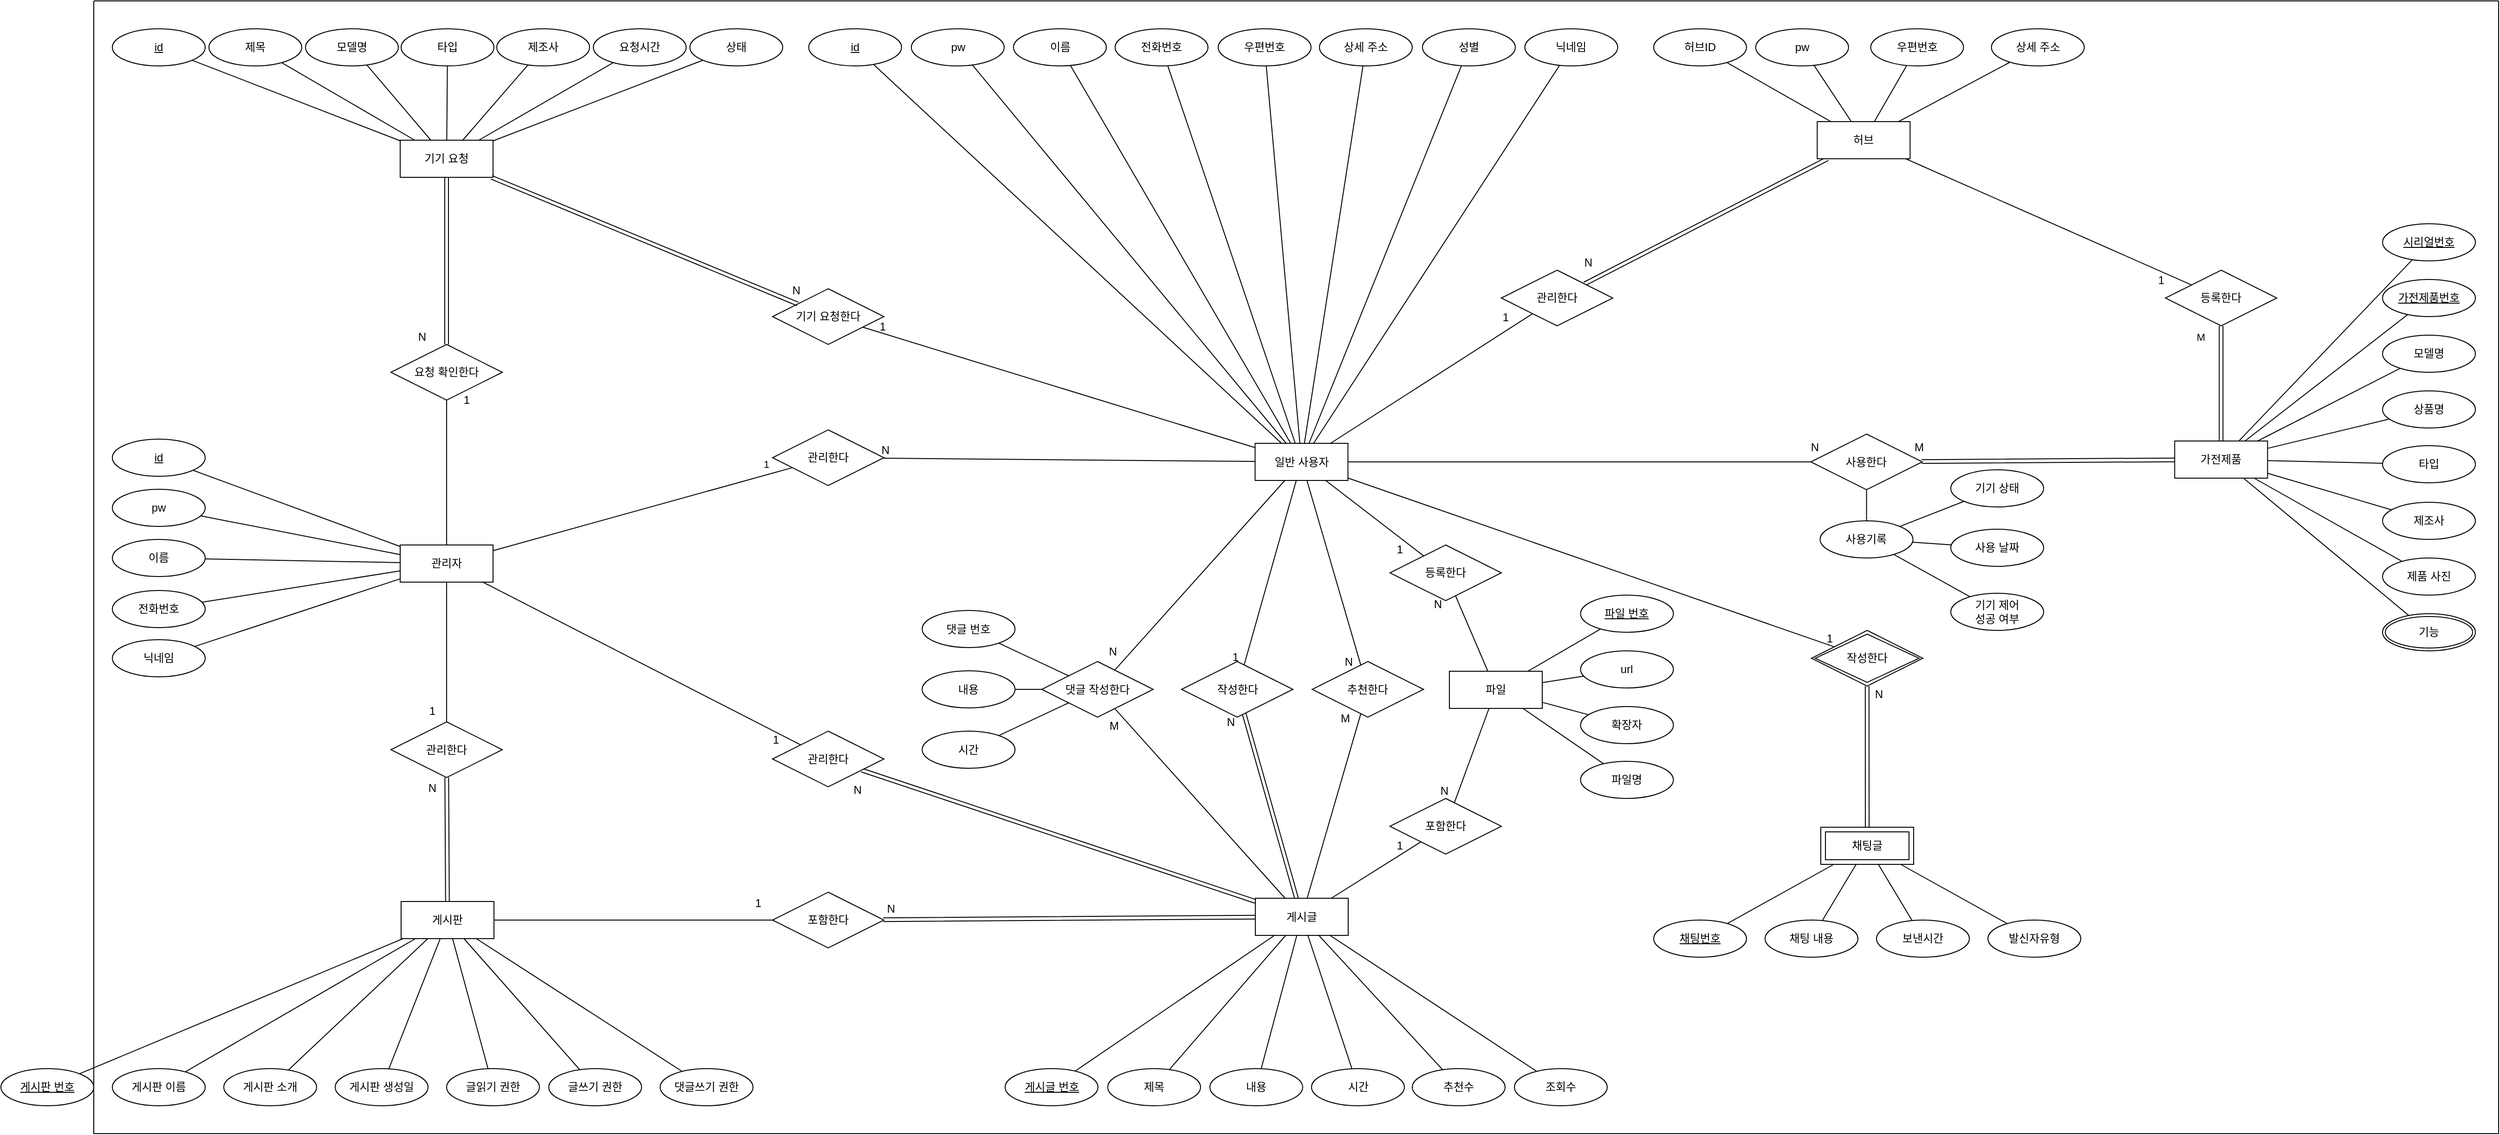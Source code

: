 <mxfile version="24.4.0" type="github">
  <diagram id="R2lEEEUBdFMjLlhIrx00" name="Page-1">
    <mxGraphModel dx="2443" dy="1958" grid="1" gridSize="10" guides="1" tooltips="1" connect="1" arrows="1" fold="1" page="1" pageScale="1" pageWidth="850" pageHeight="1100" math="0" shadow="0" extFonts="Permanent Marker^https://fonts.googleapis.com/css?family=Permanent+Marker">
      <root>
        <mxCell id="0" />
        <mxCell id="1" parent="0" />
        <mxCell id="zzOYVuTNmJR2LdVduC2C-1" value="일반 사용자" style="whiteSpace=wrap;html=1;align=center;" parent="1" vertex="1">
          <mxGeometry x="700.74" y="286.5" width="100" height="40" as="geometry" />
        </mxCell>
        <mxCell id="zzOYVuTNmJR2LdVduC2C-2" value="id" style="ellipse;whiteSpace=wrap;html=1;align=center;fontStyle=4;" parent="1" vertex="1">
          <mxGeometry x="220" y="-160" width="100" height="40" as="geometry" />
        </mxCell>
        <mxCell id="zzOYVuTNmJR2LdVduC2C-3" value="pw" style="ellipse;whiteSpace=wrap;html=1;align=center;" parent="1" vertex="1">
          <mxGeometry x="330.51" y="-160" width="100" height="40" as="geometry" />
        </mxCell>
        <mxCell id="zzOYVuTNmJR2LdVduC2C-4" value="이름" style="ellipse;whiteSpace=wrap;html=1;align=center;" parent="1" vertex="1">
          <mxGeometry x="440.51" y="-160" width="100" height="40" as="geometry" />
        </mxCell>
        <mxCell id="zzOYVuTNmJR2LdVduC2C-5" value="전화번호" style="ellipse;whiteSpace=wrap;html=1;align=center;" parent="1" vertex="1">
          <mxGeometry x="550.0" y="-160" width="100" height="40" as="geometry" />
        </mxCell>
        <mxCell id="zzOYVuTNmJR2LdVduC2C-6" value="성별" style="ellipse;whiteSpace=wrap;html=1;align=center;" parent="1" vertex="1">
          <mxGeometry x="880.99" y="-160" width="100" height="40" as="geometry" />
        </mxCell>
        <mxCell id="zzOYVuTNmJR2LdVduC2C-7" value="우편번호" style="ellipse;whiteSpace=wrap;html=1;align=center;" parent="1" vertex="1">
          <mxGeometry x="1363.75" y="-160" width="100" height="40" as="geometry" />
        </mxCell>
        <mxCell id="zzOYVuTNmJR2LdVduC2C-8" value="상세 주소" style="ellipse;whiteSpace=wrap;html=1;align=center;" parent="1" vertex="1">
          <mxGeometry x="1493.75" y="-160" width="100" height="40" as="geometry" />
        </mxCell>
        <mxCell id="zzOYVuTNmJR2LdVduC2C-9" value="" style="endArrow=none;html=1;rounded=0;" parent="1" source="zzOYVuTNmJR2LdVduC2C-2" target="zzOYVuTNmJR2LdVduC2C-1" edge="1">
          <mxGeometry relative="1" as="geometry">
            <mxPoint x="461" y="232" as="sourcePoint" />
            <mxPoint x="221" y="305" as="targetPoint" />
          </mxGeometry>
        </mxCell>
        <mxCell id="zzOYVuTNmJR2LdVduC2C-10" value="" style="endArrow=none;html=1;rounded=0;" parent="1" source="zzOYVuTNmJR2LdVduC2C-3" target="zzOYVuTNmJR2LdVduC2C-1" edge="1">
          <mxGeometry relative="1" as="geometry">
            <mxPoint x="765" y="235" as="sourcePoint" />
            <mxPoint x="944" y="310" as="targetPoint" />
          </mxGeometry>
        </mxCell>
        <mxCell id="zzOYVuTNmJR2LdVduC2C-11" value="" style="endArrow=none;html=1;rounded=0;" parent="1" source="zzOYVuTNmJR2LdVduC2C-4" target="zzOYVuTNmJR2LdVduC2C-1" edge="1">
          <mxGeometry relative="1" as="geometry">
            <mxPoint x="775" y="245" as="sourcePoint" />
            <mxPoint x="954" y="320" as="targetPoint" />
          </mxGeometry>
        </mxCell>
        <mxCell id="zzOYVuTNmJR2LdVduC2C-12" value="" style="endArrow=none;html=1;rounded=0;" parent="1" source="zzOYVuTNmJR2LdVduC2C-7" target="zzOYVuTNmJR2LdVduC2C-161" edge="1">
          <mxGeometry relative="1" as="geometry">
            <mxPoint x="1549.74" y="243.39" as="sourcePoint" />
            <mxPoint x="1370.833" y="-40" as="targetPoint" />
          </mxGeometry>
        </mxCell>
        <mxCell id="zzOYVuTNmJR2LdVduC2C-13" value="" style="endArrow=none;html=1;rounded=0;" parent="1" source="zzOYVuTNmJR2LdVduC2C-8" target="zzOYVuTNmJR2LdVduC2C-161" edge="1">
          <mxGeometry relative="1" as="geometry">
            <mxPoint x="1559.74" y="253.39" as="sourcePoint" />
            <mxPoint x="1392.5" y="-40" as="targetPoint" />
          </mxGeometry>
        </mxCell>
        <mxCell id="zzOYVuTNmJR2LdVduC2C-14" value="" style="endArrow=none;html=1;rounded=0;" parent="1" source="zzOYVuTNmJR2LdVduC2C-5" target="zzOYVuTNmJR2LdVduC2C-1" edge="1">
          <mxGeometry relative="1" as="geometry">
            <mxPoint x="805" y="275" as="sourcePoint" />
            <mxPoint x="984" y="350" as="targetPoint" />
          </mxGeometry>
        </mxCell>
        <mxCell id="zzOYVuTNmJR2LdVduC2C-15" value="" style="endArrow=none;html=1;rounded=0;" parent="1" source="zzOYVuTNmJR2LdVduC2C-6" target="zzOYVuTNmJR2LdVduC2C-1" edge="1">
          <mxGeometry relative="1" as="geometry">
            <mxPoint x="815" y="285" as="sourcePoint" />
            <mxPoint x="994" y="360" as="targetPoint" />
          </mxGeometry>
        </mxCell>
        <mxCell id="zzOYVuTNmJR2LdVduC2C-16" value="닉네임" style="ellipse;whiteSpace=wrap;html=1;align=center;" parent="1" vertex="1">
          <mxGeometry x="991.26" y="-160" width="100" height="40" as="geometry" />
        </mxCell>
        <mxCell id="zzOYVuTNmJR2LdVduC2C-17" value="" style="endArrow=none;html=1;rounded=0;" parent="1" source="zzOYVuTNmJR2LdVduC2C-16" target="zzOYVuTNmJR2LdVduC2C-1" edge="1">
          <mxGeometry relative="1" as="geometry">
            <mxPoint x="1467" y="229" as="sourcePoint" />
            <mxPoint x="1041" y="319" as="targetPoint" />
          </mxGeometry>
        </mxCell>
        <mxCell id="zzOYVuTNmJR2LdVduC2C-18" value="게시글" style="whiteSpace=wrap;html=1;align=center;" parent="1" vertex="1">
          <mxGeometry x="701" y="776.5" width="100" height="40" as="geometry" />
        </mxCell>
        <mxCell id="zzOYVuTNmJR2LdVduC2C-19" value="" style="endArrow=none;html=1;rounded=0;" parent="1" source="zzOYVuTNmJR2LdVduC2C-96" target="zzOYVuTNmJR2LdVduC2C-18" edge="1">
          <mxGeometry relative="1" as="geometry">
            <mxPoint x="411" y="722" as="sourcePoint" />
            <mxPoint x="171" y="795" as="targetPoint" />
          </mxGeometry>
        </mxCell>
        <mxCell id="zzOYVuTNmJR2LdVduC2C-20" value="" style="endArrow=none;html=1;rounded=0;" parent="1" source="zzOYVuTNmJR2LdVduC2C-91" target="zzOYVuTNmJR2LdVduC2C-18" edge="1">
          <mxGeometry relative="1" as="geometry">
            <mxPoint x="725" y="735" as="sourcePoint" />
            <mxPoint x="904" y="810" as="targetPoint" />
          </mxGeometry>
        </mxCell>
        <mxCell id="zzOYVuTNmJR2LdVduC2C-21" value="" style="endArrow=none;html=1;rounded=0;" parent="1" source="zzOYVuTNmJR2LdVduC2C-92" target="zzOYVuTNmJR2LdVduC2C-18" edge="1">
          <mxGeometry relative="1" as="geometry">
            <mxPoint x="755" y="765" as="sourcePoint" />
            <mxPoint x="934" y="840" as="targetPoint" />
          </mxGeometry>
        </mxCell>
        <mxCell id="zzOYVuTNmJR2LdVduC2C-22" value="" style="endArrow=none;html=1;rounded=0;" parent="1" source="zzOYVuTNmJR2LdVduC2C-93" target="zzOYVuTNmJR2LdVduC2C-18" edge="1">
          <mxGeometry relative="1" as="geometry">
            <mxPoint x="1112" y="726" as="sourcePoint" />
            <mxPoint x="977" y="800" as="targetPoint" />
          </mxGeometry>
        </mxCell>
        <mxCell id="zzOYVuTNmJR2LdVduC2C-23" value="" style="endArrow=none;html=1;rounded=0;" parent="1" source="zzOYVuTNmJR2LdVduC2C-94" target="zzOYVuTNmJR2LdVduC2C-18" edge="1">
          <mxGeometry relative="1" as="geometry">
            <mxPoint x="1252" y="733" as="sourcePoint" />
            <mxPoint x="1001" y="814" as="targetPoint" />
          </mxGeometry>
        </mxCell>
        <mxCell id="zzOYVuTNmJR2LdVduC2C-24" value="" style="endArrow=none;html=1;rounded=0;" parent="1" source="zzOYVuTNmJR2LdVduC2C-95" target="zzOYVuTNmJR2LdVduC2C-18" edge="1">
          <mxGeometry relative="1" as="geometry">
            <mxPoint x="1495" y="718" as="sourcePoint" />
            <mxPoint x="991" y="811" as="targetPoint" />
          </mxGeometry>
        </mxCell>
        <mxCell id="zzOYVuTNmJR2LdVduC2C-25" value="" style="endArrow=none;html=1;rounded=0;" parent="1" source="zzOYVuTNmJR2LdVduC2C-1" target="zzOYVuTNmJR2LdVduC2C-89" edge="1">
          <mxGeometry relative="1" as="geometry">
            <mxPoint x="401" y="390" as="sourcePoint" />
            <mxPoint x="561" y="390" as="targetPoint" />
          </mxGeometry>
        </mxCell>
        <mxCell id="zzOYVuTNmJR2LdVduC2C-26" value="N" style="resizable=0;html=1;whiteSpace=wrap;align=right;verticalAlign=bottom;" parent="zzOYVuTNmJR2LdVduC2C-25" connectable="0" vertex="1">
          <mxGeometry x="1" relative="1" as="geometry">
            <mxPoint x="10" y="-7" as="offset" />
          </mxGeometry>
        </mxCell>
        <mxCell id="zzOYVuTNmJR2LdVduC2C-27" value="" style="endArrow=none;html=1;rounded=0;" parent="1" source="zzOYVuTNmJR2LdVduC2C-161" target="zzOYVuTNmJR2LdVduC2C-162" edge="1">
          <mxGeometry relative="1" as="geometry">
            <mxPoint x="1295.58" as="sourcePoint" />
            <mxPoint x="1291.754" y="110.432" as="targetPoint" />
          </mxGeometry>
        </mxCell>
        <mxCell id="zzOYVuTNmJR2LdVduC2C-28" value="1" style="resizable=0;html=1;whiteSpace=wrap;align=right;verticalAlign=bottom;" parent="zzOYVuTNmJR2LdVduC2C-27" connectable="0" vertex="1">
          <mxGeometry x="1" relative="1" as="geometry">
            <mxPoint x="-28" y="4" as="offset" />
          </mxGeometry>
        </mxCell>
        <mxCell id="zzOYVuTNmJR2LdVduC2C-29" value="" style="endArrow=none;html=1;rounded=0;" parent="1" source="zzOYVuTNmJR2LdVduC2C-1" target="zzOYVuTNmJR2LdVduC2C-72" edge="1">
          <mxGeometry relative="1" as="geometry">
            <mxPoint x="611" y="416.5" as="sourcePoint" />
            <mxPoint x="771" y="416.5" as="targetPoint" />
          </mxGeometry>
        </mxCell>
        <mxCell id="zzOYVuTNmJR2LdVduC2C-30" value="N" style="resizable=0;html=1;whiteSpace=wrap;align=right;verticalAlign=bottom;" parent="zzOYVuTNmJR2LdVduC2C-29" connectable="0" vertex="1">
          <mxGeometry x="1" relative="1" as="geometry">
            <mxPoint x="9" as="offset" />
          </mxGeometry>
        </mxCell>
        <mxCell id="zzOYVuTNmJR2LdVduC2C-31" value="1" style="endArrow=none;html=1;rounded=0;" parent="1" source="zzOYVuTNmJR2LdVduC2C-97" target="zzOYVuTNmJR2LdVduC2C-72" edge="1">
          <mxGeometry x="0.843" y="11" relative="1" as="geometry">
            <mxPoint x="611" y="416.5" as="sourcePoint" />
            <mxPoint x="771" y="416.5" as="targetPoint" />
            <mxPoint as="offset" />
          </mxGeometry>
        </mxCell>
        <mxCell id="zzOYVuTNmJR2LdVduC2C-32" value="1" style="resizable=0;html=1;whiteSpace=wrap;align=right;verticalAlign=bottom;" parent="zzOYVuTNmJR2LdVduC2C-31" connectable="0" vertex="1">
          <mxGeometry x="1" relative="1" as="geometry">
            <mxPoint x="-1" y="1" as="offset" />
          </mxGeometry>
        </mxCell>
        <mxCell id="zzOYVuTNmJR2LdVduC2C-33" value="작성한다" style="shape=rhombus;perimeter=rhombusPerimeter;whiteSpace=wrap;html=1;align=center;" parent="1" vertex="1">
          <mxGeometry x="621.51" y="521.5" width="120" height="60" as="geometry" />
        </mxCell>
        <mxCell id="zzOYVuTNmJR2LdVduC2C-34" value="추천한다" style="shape=rhombus;perimeter=rhombusPerimeter;whiteSpace=wrap;html=1;align=center;" parent="1" vertex="1">
          <mxGeometry x="762.19" y="521.5" width="120" height="60" as="geometry" />
        </mxCell>
        <mxCell id="zzOYVuTNmJR2LdVduC2C-35" value="관리한다" style="shape=rhombus;perimeter=rhombusPerimeter;whiteSpace=wrap;html=1;align=center;" parent="1" vertex="1">
          <mxGeometry x="-230" y="586.5" width="120" height="60" as="geometry" />
        </mxCell>
        <mxCell id="zzOYVuTNmJR2LdVduC2C-36" value="" style="endArrow=none;html=1;rounded=0;" parent="1" source="zzOYVuTNmJR2LdVduC2C-18" target="zzOYVuTNmJR2LdVduC2C-34" edge="1">
          <mxGeometry relative="1" as="geometry">
            <mxPoint x="381" y="606.5" as="sourcePoint" />
            <mxPoint x="541" y="606.5" as="targetPoint" />
          </mxGeometry>
        </mxCell>
        <mxCell id="zzOYVuTNmJR2LdVduC2C-37" value="M" style="resizable=0;html=1;whiteSpace=wrap;align=right;verticalAlign=bottom;" parent="zzOYVuTNmJR2LdVduC2C-36" connectable="0" vertex="1">
          <mxGeometry x="1" relative="1" as="geometry">
            <mxPoint x="-10" y="14" as="offset" />
          </mxGeometry>
        </mxCell>
        <mxCell id="zzOYVuTNmJR2LdVduC2C-38" value="" style="endArrow=none;html=1;rounded=0;" parent="1" source="zzOYVuTNmJR2LdVduC2C-1" target="zzOYVuTNmJR2LdVduC2C-34" edge="1">
          <mxGeometry relative="1" as="geometry">
            <mxPoint x="381" y="606.5" as="sourcePoint" />
            <mxPoint x="541" y="606.5" as="targetPoint" />
          </mxGeometry>
        </mxCell>
        <mxCell id="zzOYVuTNmJR2LdVduC2C-39" value="N" style="resizable=0;html=1;whiteSpace=wrap;align=right;verticalAlign=bottom;" parent="zzOYVuTNmJR2LdVduC2C-38" connectable="0" vertex="1">
          <mxGeometry x="1" relative="1" as="geometry">
            <mxPoint x="-7" y="5" as="offset" />
          </mxGeometry>
        </mxCell>
        <mxCell id="zzOYVuTNmJR2LdVduC2C-40" value="" style="endArrow=none;html=1;rounded=0;" parent="1" source="zzOYVuTNmJR2LdVduC2C-1" target="zzOYVuTNmJR2LdVduC2C-33" edge="1">
          <mxGeometry relative="1" as="geometry">
            <mxPoint x="381" y="606.5" as="sourcePoint" />
            <mxPoint x="541" y="606.5" as="targetPoint" />
          </mxGeometry>
        </mxCell>
        <mxCell id="zzOYVuTNmJR2LdVduC2C-41" value="1" style="resizable=0;html=1;whiteSpace=wrap;align=right;verticalAlign=bottom;" parent="zzOYVuTNmJR2LdVduC2C-40" connectable="0" vertex="1">
          <mxGeometry x="1" relative="1" as="geometry">
            <mxPoint x="-4" as="offset" />
          </mxGeometry>
        </mxCell>
        <mxCell id="zzOYVuTNmJR2LdVduC2C-42" value="" style="shape=link;html=1;rounded=0;" parent="1" source="zzOYVuTNmJR2LdVduC2C-18" target="zzOYVuTNmJR2LdVduC2C-33" edge="1">
          <mxGeometry relative="1" as="geometry">
            <mxPoint x="381" y="606.5" as="sourcePoint" />
            <mxPoint x="541" y="606.5" as="targetPoint" />
          </mxGeometry>
        </mxCell>
        <mxCell id="zzOYVuTNmJR2LdVduC2C-43" value="N" style="resizable=0;html=1;whiteSpace=wrap;align=right;verticalAlign=bottom;" parent="zzOYVuTNmJR2LdVduC2C-42" connectable="0" vertex="1">
          <mxGeometry x="1" relative="1" as="geometry">
            <mxPoint x="-8" y="18" as="offset" />
          </mxGeometry>
        </mxCell>
        <mxCell id="zzOYVuTNmJR2LdVduC2C-44" value="" style="endArrow=none;html=1;rounded=0;" parent="1" source="zzOYVuTNmJR2LdVduC2C-97" target="zzOYVuTNmJR2LdVduC2C-35" edge="1">
          <mxGeometry relative="1" as="geometry">
            <mxPoint x="744" y="336.5" as="sourcePoint" />
            <mxPoint x="569" y="545.5" as="targetPoint" />
          </mxGeometry>
        </mxCell>
        <mxCell id="zzOYVuTNmJR2LdVduC2C-45" value="1" style="resizable=0;html=1;whiteSpace=wrap;align=right;verticalAlign=bottom;" parent="zzOYVuTNmJR2LdVduC2C-44" connectable="0" vertex="1">
          <mxGeometry x="1" relative="1" as="geometry">
            <mxPoint x="-11" y="-3" as="offset" />
          </mxGeometry>
        </mxCell>
        <mxCell id="zzOYVuTNmJR2LdVduC2C-46" value="" style="shape=link;html=1;rounded=0;" parent="1" source="zzOYVuTNmJR2LdVduC2C-112" target="zzOYVuTNmJR2LdVduC2C-35" edge="1">
          <mxGeometry relative="1" as="geometry">
            <mxPoint x="450" y="796.5" as="sourcePoint" />
            <mxPoint x="540" y="591.5" as="targetPoint" />
          </mxGeometry>
        </mxCell>
        <mxCell id="zzOYVuTNmJR2LdVduC2C-47" value="N" style="resizable=0;html=1;whiteSpace=wrap;align=right;verticalAlign=bottom;" parent="zzOYVuTNmJR2LdVduC2C-46" connectable="0" vertex="1">
          <mxGeometry x="1" relative="1" as="geometry">
            <mxPoint x="-10" y="20" as="offset" />
          </mxGeometry>
        </mxCell>
        <mxCell id="zzOYVuTNmJR2LdVduC2C-48" value="댓글 작성한다" style="shape=rhombus;perimeter=rhombusPerimeter;whiteSpace=wrap;html=1;align=center;" parent="1" vertex="1">
          <mxGeometry x="470.99" y="521.5" width="120" height="60" as="geometry" />
        </mxCell>
        <mxCell id="zzOYVuTNmJR2LdVduC2C-49" value="" style="endArrow=none;html=1;rounded=0;" parent="1" source="zzOYVuTNmJR2LdVduC2C-18" target="zzOYVuTNmJR2LdVduC2C-48" edge="1">
          <mxGeometry relative="1" as="geometry">
            <mxPoint x="844" y="866.5" as="sourcePoint" />
            <mxPoint x="961" y="686.5" as="targetPoint" />
          </mxGeometry>
        </mxCell>
        <mxCell id="zzOYVuTNmJR2LdVduC2C-50" value="M" style="resizable=0;html=1;whiteSpace=wrap;align=right;verticalAlign=bottom;" parent="zzOYVuTNmJR2LdVduC2C-49" connectable="0" vertex="1">
          <mxGeometry x="1" relative="1" as="geometry">
            <mxPoint x="6" y="27" as="offset" />
          </mxGeometry>
        </mxCell>
        <mxCell id="zzOYVuTNmJR2LdVduC2C-51" value="" style="endArrow=none;html=1;rounded=0;" parent="1" source="zzOYVuTNmJR2LdVduC2C-1" target="zzOYVuTNmJR2LdVduC2C-48" edge="1">
          <mxGeometry relative="1" as="geometry">
            <mxPoint x="961" y="456.5" as="sourcePoint" />
            <mxPoint x="961" y="686.5" as="targetPoint" />
          </mxGeometry>
        </mxCell>
        <mxCell id="zzOYVuTNmJR2LdVduC2C-52" value="N" style="resizable=0;html=1;whiteSpace=wrap;align=right;verticalAlign=bottom;" parent="zzOYVuTNmJR2LdVduC2C-51" connectable="0" vertex="1">
          <mxGeometry x="1" relative="1" as="geometry">
            <mxPoint x="4" y="-11" as="offset" />
          </mxGeometry>
        </mxCell>
        <mxCell id="zzOYVuTNmJR2LdVduC2C-53" value="" style="endArrow=none;html=1;rounded=0;" parent="1" source="zzOYVuTNmJR2LdVduC2C-191" target="zzOYVuTNmJR2LdVduC2C-192" edge="1">
          <mxGeometry relative="1" as="geometry">
            <mxPoint x="1127" y="910" as="sourcePoint" />
            <mxPoint x="942.991" y="572.5" as="targetPoint" />
          </mxGeometry>
        </mxCell>
        <mxCell id="zzOYVuTNmJR2LdVduC2C-54" value="N" style="resizable=0;html=1;whiteSpace=wrap;align=right;verticalAlign=bottom;" parent="zzOYVuTNmJR2LdVduC2C-53" connectable="0" vertex="1">
          <mxGeometry x="1" relative="1" as="geometry">
            <mxPoint x="-13" y="18" as="offset" />
          </mxGeometry>
        </mxCell>
        <mxCell id="zzOYVuTNmJR2LdVduC2C-55" value="" style="endArrow=none;html=1;rounded=0;" parent="1" source="zzOYVuTNmJR2LdVduC2C-1" target="zzOYVuTNmJR2LdVduC2C-192" edge="1">
          <mxGeometry relative="1" as="geometry">
            <mxPoint x="1421" y="450" as="sourcePoint" />
            <mxPoint x="942.975" y="530.507" as="targetPoint" />
          </mxGeometry>
        </mxCell>
        <mxCell id="zzOYVuTNmJR2LdVduC2C-56" value="1" style="resizable=0;html=1;whiteSpace=wrap;align=right;verticalAlign=bottom;" parent="zzOYVuTNmJR2LdVduC2C-55" connectable="0" vertex="1">
          <mxGeometry x="1" relative="1" as="geometry">
            <mxPoint x="-21" y="2" as="offset" />
          </mxGeometry>
        </mxCell>
        <mxCell id="zzOYVuTNmJR2LdVduC2C-57" value="&lt;u&gt;파일 번호&lt;/u&gt;" style="ellipse;whiteSpace=wrap;html=1;align=center;" parent="1" vertex="1">
          <mxGeometry x="1051.26" y="450" width="100" height="40" as="geometry" />
        </mxCell>
        <mxCell id="zzOYVuTNmJR2LdVduC2C-58" value="" style="endArrow=none;html=1;rounded=0;" parent="1" source="zzOYVuTNmJR2LdVduC2C-191" target="zzOYVuTNmJR2LdVduC2C-57" edge="1">
          <mxGeometry relative="1" as="geometry">
            <mxPoint x="948.719" y="447.365" as="sourcePoint" />
            <mxPoint x="575.33" y="537" as="targetPoint" />
          </mxGeometry>
        </mxCell>
        <mxCell id="zzOYVuTNmJR2LdVduC2C-59" value="" style="endArrow=none;html=1;rounded=0;" parent="1" source="zzOYVuTNmJR2LdVduC2C-48" target="zzOYVuTNmJR2LdVduC2C-69" edge="1">
          <mxGeometry relative="1" as="geometry">
            <mxPoint x="465.59" y="592.5" as="sourcePoint" />
            <mxPoint x="48.59" y="611.5" as="targetPoint" />
          </mxGeometry>
        </mxCell>
        <mxCell id="zzOYVuTNmJR2LdVduC2C-60" value="" style="endArrow=none;html=1;rounded=0;" parent="1" source="zzOYVuTNmJR2LdVduC2C-48" target="zzOYVuTNmJR2LdVduC2C-70" edge="1">
          <mxGeometry relative="1" as="geometry">
            <mxPoint x="469.59" y="571.5" as="sourcePoint" />
            <mxPoint x="58.59" y="621.5" as="targetPoint" />
          </mxGeometry>
        </mxCell>
        <mxCell id="zzOYVuTNmJR2LdVduC2C-61" value="" style="endArrow=none;html=1;rounded=0;" parent="1" source="zzOYVuTNmJR2LdVduC2C-48" target="zzOYVuTNmJR2LdVduC2C-71" edge="1">
          <mxGeometry relative="1" as="geometry">
            <mxPoint x="453.59" y="564.5" as="sourcePoint" />
            <mxPoint x="68.59" y="631.5" as="targetPoint" />
          </mxGeometry>
        </mxCell>
        <mxCell id="zzOYVuTNmJR2LdVduC2C-62" value="url" style="ellipse;whiteSpace=wrap;html=1;align=center;" parent="1" vertex="1">
          <mxGeometry x="1051.26" y="510" width="100" height="40" as="geometry" />
        </mxCell>
        <mxCell id="zzOYVuTNmJR2LdVduC2C-63" value="" style="endArrow=none;html=1;rounded=0;" parent="1" source="zzOYVuTNmJR2LdVduC2C-191" target="zzOYVuTNmJR2LdVduC2C-62" edge="1">
          <mxGeometry relative="1" as="geometry">
            <mxPoint x="965.068" y="455.539" as="sourcePoint" />
            <mxPoint x="565.33" y="527" as="targetPoint" />
          </mxGeometry>
        </mxCell>
        <mxCell id="zzOYVuTNmJR2LdVduC2C-64" value="확장자" style="ellipse;whiteSpace=wrap;html=1;align=center;" parent="1" vertex="1">
          <mxGeometry x="1051.26" y="570" width="100" height="40" as="geometry" />
        </mxCell>
        <mxCell id="zzOYVuTNmJR2LdVduC2C-65" value="" style="endArrow=none;html=1;rounded=0;" parent="1" source="zzOYVuTNmJR2LdVduC2C-191" target="zzOYVuTNmJR2LdVduC2C-64" edge="1">
          <mxGeometry relative="1" as="geometry">
            <mxPoint x="962.358" y="472.816" as="sourcePoint" />
            <mxPoint x="555.33" y="517" as="targetPoint" />
          </mxGeometry>
        </mxCell>
        <mxCell id="zzOYVuTNmJR2LdVduC2C-66" value="파일명" style="ellipse;whiteSpace=wrap;html=1;align=center;" parent="1" vertex="1">
          <mxGeometry x="1051.26" y="629" width="100" height="40" as="geometry" />
        </mxCell>
        <mxCell id="zzOYVuTNmJR2LdVduC2C-67" value="" style="endArrow=none;html=1;rounded=0;" parent="1" source="zzOYVuTNmJR2LdVduC2C-191" target="zzOYVuTNmJR2LdVduC2C-66" edge="1">
          <mxGeometry relative="1" as="geometry">
            <mxPoint x="947.75" y="480.12" as="sourcePoint" />
            <mxPoint x="545.33" y="507" as="targetPoint" />
          </mxGeometry>
        </mxCell>
        <mxCell id="zzOYVuTNmJR2LdVduC2C-68" value="" style="endArrow=none;html=1;rounded=0;" parent="1" source="zzOYVuTNmJR2LdVduC2C-89" target="zzOYVuTNmJR2LdVduC2C-90" edge="1">
          <mxGeometry relative="1" as="geometry">
            <mxPoint x="1359.26" y="330.5" as="sourcePoint" />
            <mxPoint x="1375.277" y="370.38" as="targetPoint" />
          </mxGeometry>
        </mxCell>
        <mxCell id="zzOYVuTNmJR2LdVduC2C-69" value="시간" style="ellipse;whiteSpace=wrap;html=1;align=center;" parent="1" vertex="1">
          <mxGeometry x="342.19" y="596.5" width="100" height="40" as="geometry" />
        </mxCell>
        <mxCell id="zzOYVuTNmJR2LdVduC2C-70" value="내용" style="ellipse;whiteSpace=wrap;html=1;align=center;" parent="1" vertex="1">
          <mxGeometry x="342.19" y="531.5" width="100" height="40" as="geometry" />
        </mxCell>
        <mxCell id="zzOYVuTNmJR2LdVduC2C-71" value="댓글 번호" style="ellipse;whiteSpace=wrap;html=1;align=center;" parent="1" vertex="1">
          <mxGeometry x="342.19" y="466.5" width="100" height="40" as="geometry" />
        </mxCell>
        <mxCell id="zzOYVuTNmJR2LdVduC2C-72" value="관리한다" style="shape=rhombus;perimeter=rhombusPerimeter;whiteSpace=wrap;html=1;align=center;" parent="1" vertex="1">
          <mxGeometry x="181" y="272" width="120" height="60" as="geometry" />
        </mxCell>
        <mxCell id="zzOYVuTNmJR2LdVduC2C-73" value="가전제품" style="whiteSpace=wrap;html=1;align=center;verticalAlign=middle;" parent="1" vertex="1">
          <mxGeometry x="1691.15" y="284" width="100" height="40" as="geometry" />
        </mxCell>
        <mxCell id="zzOYVuTNmJR2LdVduC2C-74" value="타입" style="ellipse;whiteSpace=wrap;html=1;align=center;" parent="1" vertex="1">
          <mxGeometry x="1915" y="289" width="100" height="40" as="geometry" />
        </mxCell>
        <mxCell id="zzOYVuTNmJR2LdVduC2C-75" value="제조사" style="ellipse;whiteSpace=wrap;html=1;align=center;" parent="1" vertex="1">
          <mxGeometry x="1915" y="350" width="100" height="40" as="geometry" />
        </mxCell>
        <mxCell id="zzOYVuTNmJR2LdVduC2C-76" value="" style="endArrow=none;html=1;rounded=0;" parent="1" source="zzOYVuTNmJR2LdVduC2C-73" target="zzOYVuTNmJR2LdVduC2C-83" edge="1">
          <mxGeometry relative="1" as="geometry">
            <mxPoint x="1851.15" y="374" as="sourcePoint" />
            <mxPoint x="2011.15" y="374" as="targetPoint" />
          </mxGeometry>
        </mxCell>
        <mxCell id="zzOYVuTNmJR2LdVduC2C-77" value="" style="endArrow=none;html=1;rounded=0;" parent="1" source="zzOYVuTNmJR2LdVduC2C-86" target="zzOYVuTNmJR2LdVduC2C-73" edge="1">
          <mxGeometry relative="1" as="geometry">
            <mxPoint x="1851.15" y="374" as="sourcePoint" />
            <mxPoint x="2011.15" y="374" as="targetPoint" />
          </mxGeometry>
        </mxCell>
        <mxCell id="zzOYVuTNmJR2LdVduC2C-78" value="" style="endArrow=none;html=1;rounded=0;" parent="1" source="zzOYVuTNmJR2LdVduC2C-74" target="zzOYVuTNmJR2LdVduC2C-73" edge="1">
          <mxGeometry relative="1" as="geometry">
            <mxPoint x="1591.15" y="230" as="sourcePoint" />
            <mxPoint x="1713.15" y="294" as="targetPoint" />
          </mxGeometry>
        </mxCell>
        <mxCell id="zzOYVuTNmJR2LdVduC2C-79" value="" style="endArrow=none;html=1;rounded=0;" parent="1" source="zzOYVuTNmJR2LdVduC2C-75" target="zzOYVuTNmJR2LdVduC2C-73" edge="1">
          <mxGeometry relative="1" as="geometry">
            <mxPoint x="1601.15" y="240" as="sourcePoint" />
            <mxPoint x="1723.15" y="304" as="targetPoint" />
          </mxGeometry>
        </mxCell>
        <mxCell id="zzOYVuTNmJR2LdVduC2C-80" value="" style="endArrow=none;html=1;rounded=0;" parent="1" source="zzOYVuTNmJR2LdVduC2C-87" target="zzOYVuTNmJR2LdVduC2C-73" edge="1">
          <mxGeometry relative="1" as="geometry">
            <mxPoint x="1611.15" y="250" as="sourcePoint" />
            <mxPoint x="1733.15" y="314" as="targetPoint" />
          </mxGeometry>
        </mxCell>
        <mxCell id="zzOYVuTNmJR2LdVduC2C-81" value="" style="endArrow=none;html=1;rounded=0;" parent="1" source="zzOYVuTNmJR2LdVduC2C-88" target="zzOYVuTNmJR2LdVduC2C-73" edge="1">
          <mxGeometry relative="1" as="geometry">
            <mxPoint x="1981.15" y="384" as="sourcePoint" />
            <mxPoint x="2141.15" y="384" as="targetPoint" />
          </mxGeometry>
        </mxCell>
        <mxCell id="zzOYVuTNmJR2LdVduC2C-82" value="M" style="shape=link;html=1;rounded=0;" parent="1" source="zzOYVuTNmJR2LdVduC2C-73" target="zzOYVuTNmJR2LdVduC2C-162" edge="1">
          <mxGeometry x="0.829" y="22" relative="1" as="geometry">
            <mxPoint x="1075.892" y="397.388" as="sourcePoint" />
            <mxPoint x="1291.837" y="169.526" as="targetPoint" />
            <mxPoint y="1" as="offset" />
          </mxGeometry>
        </mxCell>
        <mxCell id="zzOYVuTNmJR2LdVduC2C-83" value="상품명" style="ellipse;whiteSpace=wrap;html=1;align=center;" parent="1" vertex="1">
          <mxGeometry x="1915" y="230" width="100" height="40" as="geometry" />
        </mxCell>
        <mxCell id="zzOYVuTNmJR2LdVduC2C-84" value="" style="shape=link;html=1;rounded=0;" parent="1" source="zzOYVuTNmJR2LdVduC2C-89" target="zzOYVuTNmJR2LdVduC2C-73" edge="1">
          <mxGeometry relative="1" as="geometry">
            <mxPoint x="1569.26" y="300.5" as="sourcePoint" />
            <mxPoint x="2185.41" y="380.5" as="targetPoint" />
          </mxGeometry>
        </mxCell>
        <mxCell id="zzOYVuTNmJR2LdVduC2C-85" value="M" style="resizable=0;html=1;whiteSpace=wrap;align=left;verticalAlign=bottom;" parent="zzOYVuTNmJR2LdVduC2C-84" connectable="0" vertex="1">
          <mxGeometry x="-1" relative="1" as="geometry">
            <mxPoint x="-9" y="-7" as="offset" />
          </mxGeometry>
        </mxCell>
        <mxCell id="zzOYVuTNmJR2LdVduC2C-86" value="모델명" style="ellipse;whiteSpace=wrap;html=1;align=center;fontStyle=0;" parent="1" vertex="1">
          <mxGeometry x="1915" y="170" width="100" height="40" as="geometry" />
        </mxCell>
        <mxCell id="zzOYVuTNmJR2LdVduC2C-87" value="제품 사진" style="ellipse;whiteSpace=wrap;html=1;align=center;" parent="1" vertex="1">
          <mxGeometry x="1915" y="410" width="100" height="40" as="geometry" />
        </mxCell>
        <mxCell id="zzOYVuTNmJR2LdVduC2C-88" value="기능" style="ellipse;shape=doubleEllipse;margin=3;whiteSpace=wrap;html=1;align=center;" parent="1" vertex="1">
          <mxGeometry x="1915" y="470" width="100" height="40" as="geometry" />
        </mxCell>
        <mxCell id="zzOYVuTNmJR2LdVduC2C-89" value="사용한다" style="shape=rhombus;perimeter=rhombusPerimeter;whiteSpace=wrap;html=1;align=center;" parent="1" vertex="1">
          <mxGeometry x="1299.26" y="276.5" width="120" height="60" as="geometry" />
        </mxCell>
        <mxCell id="zzOYVuTNmJR2LdVduC2C-90" value="사용기록" style="ellipse;whiteSpace=wrap;html=1;align=center;" parent="1" vertex="1">
          <mxGeometry x="1309.26" y="370" width="100" height="40" as="geometry" />
        </mxCell>
        <mxCell id="zzOYVuTNmJR2LdVduC2C-91" value="제목" style="ellipse;whiteSpace=wrap;html=1;align=center;" parent="1" vertex="1">
          <mxGeometry x="542.02" y="960" width="100" height="40" as="geometry" />
        </mxCell>
        <mxCell id="zzOYVuTNmJR2LdVduC2C-92" value="내용" style="ellipse;whiteSpace=wrap;html=1;align=center;" parent="1" vertex="1">
          <mxGeometry x="652.02" y="960" width="100" height="40" as="geometry" />
        </mxCell>
        <mxCell id="zzOYVuTNmJR2LdVduC2C-93" value="시간" style="ellipse;whiteSpace=wrap;html=1;align=center;" parent="1" vertex="1">
          <mxGeometry x="761.51" y="960" width="100" height="40" as="geometry" />
        </mxCell>
        <mxCell id="zzOYVuTNmJR2LdVduC2C-94" value="추천수" style="ellipse;whiteSpace=wrap;html=1;align=center;" parent="1" vertex="1">
          <mxGeometry x="870.0" y="960" width="100" height="40" as="geometry" />
        </mxCell>
        <mxCell id="zzOYVuTNmJR2LdVduC2C-95" value="조회수" style="ellipse;whiteSpace=wrap;html=1;align=center;" parent="1" vertex="1">
          <mxGeometry x="980.0" y="960" width="100" height="40" as="geometry" />
        </mxCell>
        <mxCell id="zzOYVuTNmJR2LdVduC2C-96" value="게시글 번호" style="ellipse;whiteSpace=wrap;html=1;align=center;fontStyle=4;" parent="1" vertex="1">
          <mxGeometry x="431.51" y="960" width="100" height="40" as="geometry" />
        </mxCell>
        <mxCell id="zzOYVuTNmJR2LdVduC2C-97" value="관리자" style="whiteSpace=wrap;html=1;align=center;" parent="1" vertex="1">
          <mxGeometry x="-220" y="396" width="100" height="40" as="geometry" />
        </mxCell>
        <mxCell id="zzOYVuTNmJR2LdVduC2C-98" value="id" style="ellipse;whiteSpace=wrap;html=1;align=center;fontStyle=4;" parent="1" vertex="1">
          <mxGeometry x="-530" y="282" width="100" height="40" as="geometry" />
        </mxCell>
        <mxCell id="zzOYVuTNmJR2LdVduC2C-99" value="pw" style="ellipse;whiteSpace=wrap;html=1;align=center;" parent="1" vertex="1">
          <mxGeometry x="-530" y="336" width="100" height="40" as="geometry" />
        </mxCell>
        <mxCell id="zzOYVuTNmJR2LdVduC2C-100" value="이름" style="ellipse;whiteSpace=wrap;html=1;align=center;" parent="1" vertex="1">
          <mxGeometry x="-530" y="390" width="100" height="40" as="geometry" />
        </mxCell>
        <mxCell id="zzOYVuTNmJR2LdVduC2C-101" value="전화번호" style="ellipse;whiteSpace=wrap;html=1;align=center;" parent="1" vertex="1">
          <mxGeometry x="-530" y="445" width="100" height="40" as="geometry" />
        </mxCell>
        <mxCell id="zzOYVuTNmJR2LdVduC2C-102" value="닉네임" style="ellipse;whiteSpace=wrap;html=1;align=center;" parent="1" vertex="1">
          <mxGeometry x="-530" y="498" width="100" height="40" as="geometry" />
        </mxCell>
        <mxCell id="zzOYVuTNmJR2LdVduC2C-103" value="" style="endArrow=none;html=1;rounded=0;" parent="1" source="zzOYVuTNmJR2LdVduC2C-98" target="zzOYVuTNmJR2LdVduC2C-97" edge="1">
          <mxGeometry width="50" height="50" relative="1" as="geometry">
            <mxPoint x="-300" y="341" as="sourcePoint" />
            <mxPoint x="-250" y="291" as="targetPoint" />
          </mxGeometry>
        </mxCell>
        <mxCell id="zzOYVuTNmJR2LdVduC2C-104" value="" style="endArrow=none;html=1;rounded=0;" parent="1" source="zzOYVuTNmJR2LdVduC2C-99" target="zzOYVuTNmJR2LdVduC2C-97" edge="1">
          <mxGeometry width="50" height="50" relative="1" as="geometry">
            <mxPoint x="-365" y="325" as="sourcePoint" />
            <mxPoint x="-208" y="391" as="targetPoint" />
          </mxGeometry>
        </mxCell>
        <mxCell id="zzOYVuTNmJR2LdVduC2C-105" value="" style="endArrow=none;html=1;rounded=0;" parent="1" source="zzOYVuTNmJR2LdVduC2C-100" target="zzOYVuTNmJR2LdVduC2C-97" edge="1">
          <mxGeometry width="50" height="50" relative="1" as="geometry">
            <mxPoint x="-355" y="335" as="sourcePoint" />
            <mxPoint x="-200" y="451" as="targetPoint" />
          </mxGeometry>
        </mxCell>
        <mxCell id="zzOYVuTNmJR2LdVduC2C-106" value="" style="endArrow=none;html=1;rounded=0;" parent="1" source="zzOYVuTNmJR2LdVduC2C-101" target="zzOYVuTNmJR2LdVduC2C-97" edge="1">
          <mxGeometry width="50" height="50" relative="1" as="geometry">
            <mxPoint x="-345" y="345" as="sourcePoint" />
            <mxPoint x="-188" y="411" as="targetPoint" />
          </mxGeometry>
        </mxCell>
        <mxCell id="zzOYVuTNmJR2LdVduC2C-107" value="" style="endArrow=none;html=1;rounded=0;" parent="1" source="zzOYVuTNmJR2LdVduC2C-102" target="zzOYVuTNmJR2LdVduC2C-97" edge="1">
          <mxGeometry width="50" height="50" relative="1" as="geometry">
            <mxPoint x="-335" y="355" as="sourcePoint" />
            <mxPoint x="-178" y="421" as="targetPoint" />
          </mxGeometry>
        </mxCell>
        <mxCell id="zzOYVuTNmJR2LdVduC2C-108" value="pw" style="ellipse;whiteSpace=wrap;html=1;align=center;" parent="1" vertex="1">
          <mxGeometry x="1239.9" y="-160" width="100" height="40" as="geometry" />
        </mxCell>
        <mxCell id="zzOYVuTNmJR2LdVduC2C-109" value="" style="endArrow=none;html=1;rounded=0;" parent="1" source="zzOYVuTNmJR2LdVduC2C-161" target="zzOYVuTNmJR2LdVduC2C-108" edge="1">
          <mxGeometry relative="1" as="geometry">
            <mxPoint x="1350.173" y="-40" as="sourcePoint" />
            <mxPoint x="1828.34" y="-376.29" as="targetPoint" />
          </mxGeometry>
        </mxCell>
        <mxCell id="zzOYVuTNmJR2LdVduC2C-110" value="기기 제어&lt;div&gt;성공 여부&lt;/div&gt;" style="ellipse;whiteSpace=wrap;html=1;align=center;" parent="1" vertex="1">
          <mxGeometry x="1450.0" y="448" width="100" height="40" as="geometry" />
        </mxCell>
        <mxCell id="zzOYVuTNmJR2LdVduC2C-111" value="" style="endArrow=none;html=1;rounded=0;" parent="1" source="zzOYVuTNmJR2LdVduC2C-90" target="zzOYVuTNmJR2LdVduC2C-110" edge="1">
          <mxGeometry relative="1" as="geometry">
            <mxPoint x="1376" y="328" as="sourcePoint" />
            <mxPoint x="1402" y="361" as="targetPoint" />
          </mxGeometry>
        </mxCell>
        <mxCell id="zzOYVuTNmJR2LdVduC2C-112" value="게시&lt;span style=&quot;background-color: initial;&quot;&gt;판&lt;/span&gt;" style="whiteSpace=wrap;html=1;align=center;" parent="1" vertex="1">
          <mxGeometry x="-219" y="780" width="100" height="40" as="geometry" />
        </mxCell>
        <mxCell id="zzOYVuTNmJR2LdVduC2C-113" value="" style="shape=link;html=1;rounded=0;" parent="1" source="zzOYVuTNmJR2LdVduC2C-18" target="zzOYVuTNmJR2LdVduC2C-115" edge="1">
          <mxGeometry relative="1" as="geometry">
            <mxPoint x="240" y="920" as="sourcePoint" />
            <mxPoint x="350" y="850" as="targetPoint" />
          </mxGeometry>
        </mxCell>
        <mxCell id="zzOYVuTNmJR2LdVduC2C-114" value="N" style="resizable=0;html=1;whiteSpace=wrap;align=right;verticalAlign=bottom;" parent="zzOYVuTNmJR2LdVduC2C-113" connectable="0" vertex="1">
          <mxGeometry x="1" relative="1" as="geometry">
            <mxPoint x="2" y="30" as="offset" />
          </mxGeometry>
        </mxCell>
        <mxCell id="zzOYVuTNmJR2LdVduC2C-115" value="관리한다" style="shape=rhombus;perimeter=rhombusPerimeter;whiteSpace=wrap;html=1;align=center;" parent="1" vertex="1">
          <mxGeometry x="181" y="596.5" width="120" height="60" as="geometry" />
        </mxCell>
        <mxCell id="zzOYVuTNmJR2LdVduC2C-116" value="" style="endArrow=none;html=1;rounded=0;" parent="1" source="zzOYVuTNmJR2LdVduC2C-97" target="zzOYVuTNmJR2LdVduC2C-115" edge="1">
          <mxGeometry relative="1" as="geometry">
            <mxPoint x="231" y="338" as="sourcePoint" />
            <mxPoint x="51" y="755" as="targetPoint" />
          </mxGeometry>
        </mxCell>
        <mxCell id="zzOYVuTNmJR2LdVduC2C-117" value="1" style="resizable=0;html=1;whiteSpace=wrap;align=right;verticalAlign=bottom;" parent="zzOYVuTNmJR2LdVduC2C-116" connectable="0" vertex="1">
          <mxGeometry x="1" relative="1" as="geometry">
            <mxPoint x="-22" y="3" as="offset" />
          </mxGeometry>
        </mxCell>
        <mxCell id="zzOYVuTNmJR2LdVduC2C-118" value="포함한다" style="shape=rhombus;perimeter=rhombusPerimeter;whiteSpace=wrap;html=1;align=center;" parent="1" vertex="1">
          <mxGeometry x="181" y="770" width="120" height="60" as="geometry" />
        </mxCell>
        <mxCell id="zzOYVuTNmJR2LdVduC2C-119" value="" style="endArrow=none;html=1;rounded=0;" parent="1" source="zzOYVuTNmJR2LdVduC2C-118" target="zzOYVuTNmJR2LdVduC2C-112" edge="1">
          <mxGeometry relative="1" as="geometry">
            <mxPoint x="231" y="338" as="sourcePoint" />
            <mxPoint x="51" y="755" as="targetPoint" />
          </mxGeometry>
        </mxCell>
        <mxCell id="zzOYVuTNmJR2LdVduC2C-120" value="1" style="resizable=0;html=1;whiteSpace=wrap;align=right;verticalAlign=bottom;direction=south;" parent="zzOYVuTNmJR2LdVduC2C-119" connectable="0" vertex="1">
          <mxGeometry x="1" relative="1" as="geometry">
            <mxPoint x="289" y="-10" as="offset" />
          </mxGeometry>
        </mxCell>
        <mxCell id="zzOYVuTNmJR2LdVduC2C-121" value="" style="shape=link;html=1;rounded=0;" parent="1" source="zzOYVuTNmJR2LdVduC2C-18" target="zzOYVuTNmJR2LdVduC2C-118" edge="1">
          <mxGeometry relative="1" as="geometry">
            <mxPoint x="711" y="800" as="sourcePoint" />
            <mxPoint x="398" y="762" as="targetPoint" />
          </mxGeometry>
        </mxCell>
        <mxCell id="zzOYVuTNmJR2LdVduC2C-122" value="N" style="resizable=0;html=1;whiteSpace=wrap;align=right;verticalAlign=bottom;" parent="zzOYVuTNmJR2LdVduC2C-121" connectable="0" vertex="1">
          <mxGeometry x="1" relative="1" as="geometry">
            <mxPoint x="14" y="-3" as="offset" />
          </mxGeometry>
        </mxCell>
        <mxCell id="zzOYVuTNmJR2LdVduC2C-123" value="" style="endArrow=none;html=1;rounded=0;" parent="1" source="zzOYVuTNmJR2LdVduC2C-167" target="zzOYVuTNmJR2LdVduC2C-112" edge="1">
          <mxGeometry relative="1" as="geometry">
            <mxPoint x="-249" y="747.01" as="sourcePoint" />
            <mxPoint x="-590" y="934.998" as="targetPoint" />
          </mxGeometry>
        </mxCell>
        <mxCell id="zzOYVuTNmJR2LdVduC2C-124" value="" style="endArrow=none;html=1;rounded=0;" parent="1" source="zzOYVuTNmJR2LdVduC2C-172" target="zzOYVuTNmJR2LdVduC2C-112" edge="1">
          <mxGeometry relative="1" as="geometry">
            <mxPoint x="535" y="745" as="sourcePoint" />
            <mxPoint x="547" y="827" as="targetPoint" />
          </mxGeometry>
        </mxCell>
        <mxCell id="zzOYVuTNmJR2LdVduC2C-125" value="" style="endArrow=none;html=1;rounded=0;" parent="1" source="zzOYVuTNmJR2LdVduC2C-170" target="zzOYVuTNmJR2LdVduC2C-112" edge="1">
          <mxGeometry relative="1" as="geometry">
            <mxPoint x="-208" y="991" as="sourcePoint" />
            <mxPoint x="-173" y="940" as="targetPoint" />
          </mxGeometry>
        </mxCell>
        <mxCell id="zzOYVuTNmJR2LdVduC2C-126" value="" style="endArrow=none;html=1;rounded=0;" parent="1" source="zzOYVuTNmJR2LdVduC2C-169" target="zzOYVuTNmJR2LdVduC2C-112" edge="1">
          <mxGeometry relative="1" as="geometry">
            <mxPoint x="-88" y="981" as="sourcePoint" />
            <mxPoint x="-37" y="920" as="targetPoint" />
          </mxGeometry>
        </mxCell>
        <mxCell id="zzOYVuTNmJR2LdVduC2C-127" value="" style="endArrow=none;html=1;rounded=0;" parent="1" source="zzOYVuTNmJR2LdVduC2C-168" target="zzOYVuTNmJR2LdVduC2C-112" edge="1">
          <mxGeometry relative="1" as="geometry">
            <mxPoint x="12" y="981" as="sourcePoint" />
            <mxPoint x="63" y="920" as="targetPoint" />
          </mxGeometry>
        </mxCell>
        <mxCell id="zzOYVuTNmJR2LdVduC2C-128" value="" style="endArrow=none;html=1;rounded=0;" parent="1" source="zzOYVuTNmJR2LdVduC2C-171" target="zzOYVuTNmJR2LdVduC2C-112" edge="1">
          <mxGeometry relative="1" as="geometry">
            <mxPoint x="-188" y="1031" as="sourcePoint" />
            <mxPoint x="-137" y="970" as="targetPoint" />
          </mxGeometry>
        </mxCell>
        <mxCell id="zzOYVuTNmJR2LdVduC2C-129" value="기기 요청" style="whiteSpace=wrap;html=1;align=center;" parent="1" vertex="1">
          <mxGeometry x="-220" y="-40" width="100" height="40" as="geometry" />
        </mxCell>
        <mxCell id="zzOYVuTNmJR2LdVduC2C-130" value="기기 요청한다" style="shape=rhombus;perimeter=rhombusPerimeter;whiteSpace=wrap;html=1;align=center;" parent="1" vertex="1">
          <mxGeometry x="181" y="120" width="120" height="60" as="geometry" />
        </mxCell>
        <mxCell id="zzOYVuTNmJR2LdVduC2C-131" value="" style="endArrow=none;html=1;rounded=0;" parent="1" source="zzOYVuTNmJR2LdVduC2C-1" target="zzOYVuTNmJR2LdVduC2C-130" edge="1">
          <mxGeometry relative="1" as="geometry">
            <mxPoint x="610" y="190" as="sourcePoint" />
            <mxPoint x="770" y="190" as="targetPoint" />
          </mxGeometry>
        </mxCell>
        <mxCell id="zzOYVuTNmJR2LdVduC2C-132" value="1" style="resizable=0;html=1;whiteSpace=wrap;align=right;verticalAlign=bottom;" parent="zzOYVuTNmJR2LdVduC2C-131" connectable="0" vertex="1">
          <mxGeometry x="1" relative="1" as="geometry">
            <mxPoint x="26" y="8" as="offset" />
          </mxGeometry>
        </mxCell>
        <mxCell id="zzOYVuTNmJR2LdVduC2C-133" value="" style="shape=link;html=1;rounded=0;" parent="1" source="zzOYVuTNmJR2LdVduC2C-129" target="zzOYVuTNmJR2LdVduC2C-130" edge="1">
          <mxGeometry relative="1" as="geometry">
            <mxPoint x="610" y="190" as="sourcePoint" />
            <mxPoint x="770" y="190" as="targetPoint" />
          </mxGeometry>
        </mxCell>
        <mxCell id="zzOYVuTNmJR2LdVduC2C-134" value="N" style="resizable=0;html=1;whiteSpace=wrap;align=right;verticalAlign=bottom;" parent="zzOYVuTNmJR2LdVduC2C-133" connectable="0" vertex="1">
          <mxGeometry x="1" relative="1" as="geometry">
            <mxPoint x="4" y="-6" as="offset" />
          </mxGeometry>
        </mxCell>
        <mxCell id="zzOYVuTNmJR2LdVduC2C-135" value="요청 확인한다" style="shape=rhombus;perimeter=rhombusPerimeter;whiteSpace=wrap;html=1;align=center;" parent="1" vertex="1">
          <mxGeometry x="-230" y="180" width="120" height="60" as="geometry" />
        </mxCell>
        <mxCell id="zzOYVuTNmJR2LdVduC2C-136" value="" style="shape=link;html=1;rounded=0;" parent="1" source="zzOYVuTNmJR2LdVduC2C-129" target="zzOYVuTNmJR2LdVduC2C-135" edge="1">
          <mxGeometry relative="1" as="geometry">
            <mxPoint x="284" y="40" as="sourcePoint" />
            <mxPoint x="460" y="194" as="targetPoint" />
          </mxGeometry>
        </mxCell>
        <mxCell id="zzOYVuTNmJR2LdVduC2C-137" value="N" style="resizable=0;html=1;whiteSpace=wrap;align=right;verticalAlign=bottom;" parent="zzOYVuTNmJR2LdVduC2C-136" connectable="0" vertex="1">
          <mxGeometry x="1" relative="1" as="geometry">
            <mxPoint x="-21" as="offset" />
          </mxGeometry>
        </mxCell>
        <mxCell id="zzOYVuTNmJR2LdVduC2C-138" value="" style="endArrow=none;html=1;rounded=0;" parent="1" source="zzOYVuTNmJR2LdVduC2C-97" target="zzOYVuTNmJR2LdVduC2C-135" edge="1">
          <mxGeometry relative="1" as="geometry">
            <mxPoint x="501" y="298" as="sourcePoint" />
            <mxPoint x="306" y="226" as="targetPoint" />
          </mxGeometry>
        </mxCell>
        <mxCell id="zzOYVuTNmJR2LdVduC2C-139" value="1" style="resizable=0;html=1;whiteSpace=wrap;align=right;verticalAlign=bottom;" parent="zzOYVuTNmJR2LdVduC2C-138" connectable="0" vertex="1">
          <mxGeometry x="1" relative="1" as="geometry">
            <mxPoint x="26" y="8" as="offset" />
          </mxGeometry>
        </mxCell>
        <mxCell id="zzOYVuTNmJR2LdVduC2C-140" value="제목" style="ellipse;whiteSpace=wrap;html=1;align=center;" parent="1" vertex="1">
          <mxGeometry x="-426" y="-160" width="100" height="40" as="geometry" />
        </mxCell>
        <mxCell id="zzOYVuTNmJR2LdVduC2C-141" value="요청시간" style="ellipse;whiteSpace=wrap;html=1;align=center;" parent="1" vertex="1">
          <mxGeometry x="-12.0" y="-160" width="100" height="40" as="geometry" />
        </mxCell>
        <mxCell id="zzOYVuTNmJR2LdVduC2C-142" value="id" style="ellipse;whiteSpace=wrap;html=1;align=center;fontStyle=4;" parent="1" vertex="1">
          <mxGeometry x="-530" y="-160" width="100" height="40" as="geometry" />
        </mxCell>
        <mxCell id="zzOYVuTNmJR2LdVduC2C-143" value="" style="endArrow=none;html=1;rounded=0;" parent="1" source="zzOYVuTNmJR2LdVduC2C-129" target="zzOYVuTNmJR2LdVduC2C-140" edge="1">
          <mxGeometry width="50" height="50" relative="1" as="geometry">
            <mxPoint x="-158" y="159" as="sourcePoint" />
            <mxPoint x="8" y="238" as="targetPoint" />
          </mxGeometry>
        </mxCell>
        <mxCell id="zzOYVuTNmJR2LdVduC2C-144" value="" style="endArrow=none;html=1;rounded=0;" parent="1" source="zzOYVuTNmJR2LdVduC2C-129" target="zzOYVuTNmJR2LdVduC2C-141" edge="1">
          <mxGeometry width="50" height="50" relative="1" as="geometry">
            <mxPoint x="-17" y="-40" as="sourcePoint" />
            <mxPoint x="-33" y="-80" as="targetPoint" />
          </mxGeometry>
        </mxCell>
        <mxCell id="zzOYVuTNmJR2LdVduC2C-145" value="" style="endArrow=none;html=1;rounded=0;" parent="1" source="zzOYVuTNmJR2LdVduC2C-129" target="zzOYVuTNmJR2LdVduC2C-142" edge="1">
          <mxGeometry width="50" height="50" relative="1" as="geometry">
            <mxPoint x="30" y="-30" as="sourcePoint" />
            <mxPoint x="-21" y="-81" as="targetPoint" />
          </mxGeometry>
        </mxCell>
        <mxCell id="zzOYVuTNmJR2LdVduC2C-146" value="모델명" style="ellipse;whiteSpace=wrap;html=1;align=center;" parent="1" vertex="1">
          <mxGeometry x="-322" y="-160" width="100" height="40" as="geometry" />
        </mxCell>
        <mxCell id="zzOYVuTNmJR2LdVduC2C-147" value="" style="endArrow=none;html=1;rounded=0;" parent="1" source="zzOYVuTNmJR2LdVduC2C-129" target="zzOYVuTNmJR2LdVduC2C-146" edge="1">
          <mxGeometry width="50" height="50" relative="1" as="geometry">
            <mxPoint x="100" y="-84.286" as="sourcePoint" />
            <mxPoint x="128" y="198" as="targetPoint" />
          </mxGeometry>
        </mxCell>
        <mxCell id="zzOYVuTNmJR2LdVduC2C-148" value="타입" style="ellipse;whiteSpace=wrap;html=1;align=center;" parent="1" vertex="1">
          <mxGeometry x="-219" y="-160" width="100" height="40" as="geometry" />
        </mxCell>
        <mxCell id="zzOYVuTNmJR2LdVduC2C-149" value="" style="endArrow=none;html=1;rounded=0;" parent="1" source="zzOYVuTNmJR2LdVduC2C-129" target="zzOYVuTNmJR2LdVduC2C-148" edge="1">
          <mxGeometry width="50" height="50" relative="1" as="geometry">
            <mxPoint x="-160" y="-30" as="sourcePoint" />
            <mxPoint x="-160" y="-50" as="targetPoint" />
          </mxGeometry>
        </mxCell>
        <mxCell id="zzOYVuTNmJR2LdVduC2C-150" value="제조사" style="ellipse;whiteSpace=wrap;html=1;align=center;" parent="1" vertex="1">
          <mxGeometry x="-116" y="-160" width="100" height="40" as="geometry" />
        </mxCell>
        <mxCell id="zzOYVuTNmJR2LdVduC2C-151" value="" style="endArrow=none;html=1;rounded=0;" parent="1" source="zzOYVuTNmJR2LdVduC2C-129" target="zzOYVuTNmJR2LdVduC2C-150" edge="1">
          <mxGeometry width="50" height="50" relative="1" as="geometry">
            <mxPoint x="-127" y="-30" as="sourcePoint" />
            <mxPoint x="-88" y="-53" as="targetPoint" />
          </mxGeometry>
        </mxCell>
        <mxCell id="zzOYVuTNmJR2LdVduC2C-152" value="상태" style="ellipse;whiteSpace=wrap;html=1;align=center;" parent="1" vertex="1">
          <mxGeometry x="92.0" y="-160" width="100" height="40" as="geometry" />
        </mxCell>
        <mxCell id="zzOYVuTNmJR2LdVduC2C-153" value="" style="endArrow=none;html=1;rounded=0;" parent="1" source="zzOYVuTNmJR2LdVduC2C-129" target="zzOYVuTNmJR2LdVduC2C-152" edge="1">
          <mxGeometry width="50" height="50" relative="1" as="geometry">
            <mxPoint x="-117" y="-30" as="sourcePoint" />
            <mxPoint x="67" y="-115" as="targetPoint" />
          </mxGeometry>
        </mxCell>
        <mxCell id="zzOYVuTNmJR2LdVduC2C-154" value="허브ID" style="ellipse;whiteSpace=wrap;html=1;align=center;" parent="1" vertex="1">
          <mxGeometry x="1130" y="-160" width="100" height="40" as="geometry" />
        </mxCell>
        <mxCell id="zzOYVuTNmJR2LdVduC2C-155" value="" style="endArrow=none;html=1;rounded=0;" parent="1" source="zzOYVuTNmJR2LdVduC2C-154" target="zzOYVuTNmJR2LdVduC2C-161" edge="1">
          <mxGeometry relative="1" as="geometry">
            <mxPoint x="1358" y="-122" as="sourcePoint" />
            <mxPoint x="1331.875" y="-40" as="targetPoint" />
          </mxGeometry>
        </mxCell>
        <mxCell id="zzOYVuTNmJR2LdVduC2C-156" value="" style="endArrow=none;html=1;rounded=0;" parent="1" source="zzOYVuTNmJR2LdVduC2C-1" target="zzOYVuTNmJR2LdVduC2C-160" edge="1">
          <mxGeometry relative="1" as="geometry">
            <mxPoint x="790" y="-120" as="sourcePoint" />
            <mxPoint x="999.703" y="146.856" as="targetPoint" />
          </mxGeometry>
        </mxCell>
        <mxCell id="zzOYVuTNmJR2LdVduC2C-157" value="1" style="resizable=0;html=1;whiteSpace=wrap;align=right;verticalAlign=bottom;" parent="zzOYVuTNmJR2LdVduC2C-156" connectable="0" vertex="1">
          <mxGeometry x="1" relative="1" as="geometry">
            <mxPoint x="-24" y="13" as="offset" />
          </mxGeometry>
        </mxCell>
        <mxCell id="zzOYVuTNmJR2LdVduC2C-158" value="" style="shape=link;html=1;rounded=0;" parent="1" source="zzOYVuTNmJR2LdVduC2C-161" target="zzOYVuTNmJR2LdVduC2C-160" edge="1">
          <mxGeometry relative="1" as="geometry">
            <mxPoint x="1260.215" as="sourcePoint" />
            <mxPoint x="1054.425" y="114.218" as="targetPoint" />
          </mxGeometry>
        </mxCell>
        <mxCell id="zzOYVuTNmJR2LdVduC2C-159" value="N" style="resizable=0;html=1;whiteSpace=wrap;align=right;verticalAlign=bottom;" parent="zzOYVuTNmJR2LdVduC2C-158" connectable="0" vertex="1">
          <mxGeometry x="1" relative="1" as="geometry">
            <mxPoint x="10" y="-14" as="offset" />
          </mxGeometry>
        </mxCell>
        <mxCell id="zzOYVuTNmJR2LdVduC2C-160" value="관리한다" style="shape=rhombus;perimeter=rhombusPerimeter;whiteSpace=wrap;html=1;align=center;" parent="1" vertex="1">
          <mxGeometry x="965.99" y="100" width="120" height="60" as="geometry" />
        </mxCell>
        <mxCell id="zzOYVuTNmJR2LdVduC2C-161" value="허브" style="whiteSpace=wrap;html=1;align=center;" parent="1" vertex="1">
          <mxGeometry x="1306.15" y="-60" width="100" height="40" as="geometry" />
        </mxCell>
        <mxCell id="zzOYVuTNmJR2LdVduC2C-162" value="등록한다" style="shape=rhombus;perimeter=rhombusPerimeter;whiteSpace=wrap;html=1;align=center;" parent="1" vertex="1">
          <mxGeometry x="1681.15" y="100.0" width="120" height="60" as="geometry" />
        </mxCell>
        <mxCell id="zzOYVuTNmJR2LdVduC2C-163" value="우편번호" style="ellipse;whiteSpace=wrap;html=1;align=center;" parent="1" vertex="1">
          <mxGeometry x="661" y="-160" width="100" height="40" as="geometry" />
        </mxCell>
        <mxCell id="zzOYVuTNmJR2LdVduC2C-164" value="상세 주소" style="ellipse;whiteSpace=wrap;html=1;align=center;" parent="1" vertex="1">
          <mxGeometry x="770.0" y="-160" width="100" height="40" as="geometry" />
        </mxCell>
        <mxCell id="zzOYVuTNmJR2LdVduC2C-165" value="" style="endArrow=none;html=1;rounded=0;" parent="1" source="zzOYVuTNmJR2LdVduC2C-163" target="zzOYVuTNmJR2LdVduC2C-1" edge="1">
          <mxGeometry relative="1" as="geometry">
            <mxPoint x="1377" y="-111" as="sourcePoint" />
            <mxPoint x="1324" y="-50" as="targetPoint" />
          </mxGeometry>
        </mxCell>
        <mxCell id="zzOYVuTNmJR2LdVduC2C-166" value="" style="endArrow=none;html=1;rounded=0;" parent="1" source="zzOYVuTNmJR2LdVduC2C-164" target="zzOYVuTNmJR2LdVduC2C-1" edge="1">
          <mxGeometry relative="1" as="geometry">
            <mxPoint x="1491" y="-115" as="sourcePoint" />
            <mxPoint x="1350" y="-50" as="targetPoint" />
          </mxGeometry>
        </mxCell>
        <mxCell id="zzOYVuTNmJR2LdVduC2C-167" value="게시판 번호" style="ellipse;whiteSpace=wrap;html=1;align=center;fontStyle=4;" parent="1" vertex="1">
          <mxGeometry x="-650" y="960" width="100" height="40" as="geometry" />
        </mxCell>
        <mxCell id="zzOYVuTNmJR2LdVduC2C-168" value="댓글쓰기 권한" style="ellipse;whiteSpace=wrap;html=1;align=center;" parent="1" vertex="1">
          <mxGeometry x="60" y="960" width="100" height="40" as="geometry" />
        </mxCell>
        <mxCell id="zzOYVuTNmJR2LdVduC2C-169" value="글쓰기 권한" style="ellipse;whiteSpace=wrap;html=1;align=center;" parent="1" vertex="1">
          <mxGeometry x="-60" y="960" width="100" height="40" as="geometry" />
        </mxCell>
        <mxCell id="zzOYVuTNmJR2LdVduC2C-170" value="글읽기 권한" style="ellipse;whiteSpace=wrap;html=1;align=center;" parent="1" vertex="1">
          <mxGeometry x="-170" y="960" width="100" height="40" as="geometry" />
        </mxCell>
        <mxCell id="zzOYVuTNmJR2LdVduC2C-171" value="게시판 소개" style="ellipse;whiteSpace=wrap;html=1;align=center;" parent="1" vertex="1">
          <mxGeometry x="-410" y="960" width="100" height="40" as="geometry" />
        </mxCell>
        <mxCell id="zzOYVuTNmJR2LdVduC2C-172" value="게시판 이름" style="ellipse;whiteSpace=wrap;html=1;align=center;" parent="1" vertex="1">
          <mxGeometry x="-530" y="960" width="100" height="40" as="geometry" />
        </mxCell>
        <mxCell id="zzOYVuTNmJR2LdVduC2C-173" value="" style="shape=link;html=1;rounded=0;" parent="1" source="zzOYVuTNmJR2LdVduC2C-183" target="zzOYVuTNmJR2LdVduC2C-184" edge="1">
          <mxGeometry relative="1" as="geometry">
            <mxPoint x="1359.909" y="710" as="sourcePoint" />
            <mxPoint x="1360" y="545" as="targetPoint" />
          </mxGeometry>
        </mxCell>
        <mxCell id="zzOYVuTNmJR2LdVduC2C-174" value="N" style="resizable=0;html=1;whiteSpace=wrap;align=right;verticalAlign=bottom;" parent="zzOYVuTNmJR2LdVduC2C-173" connectable="0" vertex="1">
          <mxGeometry x="1" relative="1" as="geometry">
            <mxPoint x="19" y="17" as="offset" />
          </mxGeometry>
        </mxCell>
        <mxCell id="zzOYVuTNmJR2LdVduC2C-175" value="" style="endArrow=none;html=1;rounded=0;" parent="1" source="zzOYVuTNmJR2LdVduC2C-1" target="zzOYVuTNmJR2LdVduC2C-184" edge="1">
          <mxGeometry relative="1" as="geometry">
            <mxPoint x="1300" y="620" as="sourcePoint" />
            <mxPoint x="1324.38" y="502.81" as="targetPoint" />
          </mxGeometry>
        </mxCell>
        <mxCell id="zzOYVuTNmJR2LdVduC2C-176" value="1" style="resizable=0;html=1;whiteSpace=wrap;align=right;verticalAlign=bottom;" parent="zzOYVuTNmJR2LdVduC2C-175" connectable="0" vertex="1">
          <mxGeometry x="1" relative="1" as="geometry" />
        </mxCell>
        <mxCell id="zzOYVuTNmJR2LdVduC2C-177" value="채팅번호" style="ellipse;whiteSpace=wrap;html=1;align=center;fontStyle=4;" parent="1" vertex="1">
          <mxGeometry x="1130" y="800" width="100" height="40" as="geometry" />
        </mxCell>
        <mxCell id="zzOYVuTNmJR2LdVduC2C-178" value="채팅 내용" style="ellipse;whiteSpace=wrap;html=1;align=center;" parent="1" vertex="1">
          <mxGeometry x="1250" y="800" width="100" height="40" as="geometry" />
        </mxCell>
        <mxCell id="zzOYVuTNmJR2LdVduC2C-179" value="보낸시간" style="ellipse;whiteSpace=wrap;html=1;align=center;" parent="1" vertex="1">
          <mxGeometry x="1370" y="800" width="100" height="40" as="geometry" />
        </mxCell>
        <mxCell id="zzOYVuTNmJR2LdVduC2C-180" value="" style="endArrow=none;html=1;rounded=0;" parent="1" source="zzOYVuTNmJR2LdVduC2C-183" target="zzOYVuTNmJR2LdVduC2C-177" edge="1">
          <mxGeometry relative="1" as="geometry">
            <mxPoint x="1319.868" y="750" as="sourcePoint" />
            <mxPoint x="1562" y="371" as="targetPoint" />
          </mxGeometry>
        </mxCell>
        <mxCell id="zzOYVuTNmJR2LdVduC2C-181" value="" style="endArrow=none;html=1;rounded=0;" parent="1" source="zzOYVuTNmJR2LdVduC2C-183" target="zzOYVuTNmJR2LdVduC2C-178" edge="1">
          <mxGeometry relative="1" as="geometry">
            <mxPoint x="1346.567" y="750" as="sourcePoint" />
            <mxPoint x="1276" y="803" as="targetPoint" />
          </mxGeometry>
        </mxCell>
        <mxCell id="zzOYVuTNmJR2LdVduC2C-182" value="" style="endArrow=none;html=1;rounded=0;" parent="1" source="zzOYVuTNmJR2LdVduC2C-183" target="zzOYVuTNmJR2LdVduC2C-179" edge="1">
          <mxGeometry relative="1" as="geometry">
            <mxPoint x="1402.982" y="750" as="sourcePoint" />
            <mxPoint x="1286" y="813" as="targetPoint" />
          </mxGeometry>
        </mxCell>
        <mxCell id="zzOYVuTNmJR2LdVduC2C-183" value="채팅글" style="shape=ext;margin=3;double=1;whiteSpace=wrap;html=1;align=center;" parent="1" vertex="1">
          <mxGeometry x="1310" y="700" width="100" height="40" as="geometry" />
        </mxCell>
        <mxCell id="zzOYVuTNmJR2LdVduC2C-184" value="작성한다" style="shape=rhombus;double=1;perimeter=rhombusPerimeter;whiteSpace=wrap;html=1;align=center;" parent="1" vertex="1">
          <mxGeometry x="1299.9" y="488" width="120" height="60" as="geometry" />
        </mxCell>
        <mxCell id="zzOYVuTNmJR2LdVduC2C-185" value="가전제품번호" style="ellipse;whiteSpace=wrap;html=1;align=center;fontStyle=4;" parent="1" vertex="1">
          <mxGeometry x="1915" y="110" width="100" height="40" as="geometry" />
        </mxCell>
        <mxCell id="zzOYVuTNmJR2LdVduC2C-186" value="" style="endArrow=none;html=1;rounded=0;" parent="1" source="zzOYVuTNmJR2LdVduC2C-185" target="zzOYVuTNmJR2LdVduC2C-73" edge="1">
          <mxGeometry relative="1" as="geometry">
            <mxPoint x="1949" y="187" as="sourcePoint" />
            <mxPoint x="1760" y="190" as="targetPoint" />
          </mxGeometry>
        </mxCell>
        <mxCell id="zzOYVuTNmJR2LdVduC2C-187" value="기기 상태" style="ellipse;whiteSpace=wrap;html=1;align=center;" parent="1" vertex="1">
          <mxGeometry x="1450" y="315" width="100" height="40" as="geometry" />
        </mxCell>
        <mxCell id="zzOYVuTNmJR2LdVduC2C-188" value="사용 날짜" style="ellipse;whiteSpace=wrap;html=1;align=center;" parent="1" vertex="1">
          <mxGeometry x="1450" y="379" width="100" height="40" as="geometry" />
        </mxCell>
        <mxCell id="zzOYVuTNmJR2LdVduC2C-189" value="" style="endArrow=none;html=1;rounded=0;" parent="1" source="zzOYVuTNmJR2LdVduC2C-90" target="zzOYVuTNmJR2LdVduC2C-188" edge="1">
          <mxGeometry relative="1" as="geometry">
            <mxPoint x="1399" y="416" as="sourcePoint" />
            <mxPoint x="1520" y="480" as="targetPoint" />
          </mxGeometry>
        </mxCell>
        <mxCell id="zzOYVuTNmJR2LdVduC2C-190" value="" style="endArrow=none;html=1;rounded=0;" parent="1" source="zzOYVuTNmJR2LdVduC2C-90" target="zzOYVuTNmJR2LdVduC2C-187" edge="1">
          <mxGeometry relative="1" as="geometry">
            <mxPoint x="1409" y="426" as="sourcePoint" />
            <mxPoint x="1530" y="490" as="targetPoint" />
          </mxGeometry>
        </mxCell>
        <mxCell id="zzOYVuTNmJR2LdVduC2C-191" value="파일" style="whiteSpace=wrap;html=1;align=center;" parent="1" vertex="1">
          <mxGeometry x="910" y="532" width="100" height="40" as="geometry" />
        </mxCell>
        <mxCell id="zzOYVuTNmJR2LdVduC2C-192" value="등록한다" style="shape=rhombus;perimeter=rhombusPerimeter;whiteSpace=wrap;html=1;align=center;" parent="1" vertex="1">
          <mxGeometry x="845.99" y="396" width="120" height="60" as="geometry" />
        </mxCell>
        <mxCell id="zzOYVuTNmJR2LdVduC2C-193" value="포함한다" style="shape=rhombus;perimeter=rhombusPerimeter;whiteSpace=wrap;html=1;align=center;" parent="1" vertex="1">
          <mxGeometry x="845.99" y="669" width="120" height="60" as="geometry" />
        </mxCell>
        <mxCell id="zzOYVuTNmJR2LdVduC2C-194" value="" style="endArrow=none;html=1;rounded=0;" parent="1" source="zzOYVuTNmJR2LdVduC2C-18" target="zzOYVuTNmJR2LdVduC2C-193" edge="1">
          <mxGeometry relative="1" as="geometry">
            <mxPoint x="787" y="337" as="sourcePoint" />
            <mxPoint x="892" y="418" as="targetPoint" />
          </mxGeometry>
        </mxCell>
        <mxCell id="zzOYVuTNmJR2LdVduC2C-195" value="1" style="resizable=0;html=1;whiteSpace=wrap;align=right;verticalAlign=bottom;" parent="zzOYVuTNmJR2LdVduC2C-194" connectable="0" vertex="1">
          <mxGeometry x="1" relative="1" as="geometry">
            <mxPoint x="-18" y="13" as="offset" />
          </mxGeometry>
        </mxCell>
        <mxCell id="zzOYVuTNmJR2LdVduC2C-196" value="" style="endArrow=none;html=1;rounded=0;" parent="1" source="zzOYVuTNmJR2LdVduC2C-191" target="zzOYVuTNmJR2LdVduC2C-193" edge="1">
          <mxGeometry relative="1" as="geometry">
            <mxPoint x="961" y="650" as="sourcePoint" />
            <mxPoint x="927" y="461" as="targetPoint" />
          </mxGeometry>
        </mxCell>
        <mxCell id="zzOYVuTNmJR2LdVduC2C-197" value="N" style="resizable=0;html=1;whiteSpace=wrap;align=right;verticalAlign=bottom;" parent="zzOYVuTNmJR2LdVduC2C-196" connectable="0" vertex="1">
          <mxGeometry x="1" relative="1" as="geometry">
            <mxPoint x="-5" y="-4" as="offset" />
          </mxGeometry>
        </mxCell>
        <mxCell id="zzOYVuTNmJR2LdVduC2C-198" value="발신자유형" style="ellipse;whiteSpace=wrap;html=1;align=center;" parent="1" vertex="1">
          <mxGeometry x="1490" y="800" width="100" height="40" as="geometry" />
        </mxCell>
        <mxCell id="zzOYVuTNmJR2LdVduC2C-199" value="" style="endArrow=none;html=1;rounded=0;" parent="1" source="zzOYVuTNmJR2LdVduC2C-183" target="zzOYVuTNmJR2LdVduC2C-198" edge="1">
          <mxGeometry relative="1" as="geometry">
            <mxPoint x="1394" y="750" as="sourcePoint" />
            <mxPoint x="1468" y="812" as="targetPoint" />
          </mxGeometry>
        </mxCell>
        <mxCell id="zdiaoADr3iiWeuRyqx_C-1" value="게시판 생성일" style="ellipse;whiteSpace=wrap;html=1;align=center;" vertex="1" parent="1">
          <mxGeometry x="-290" y="960" width="100" height="40" as="geometry" />
        </mxCell>
        <mxCell id="zdiaoADr3iiWeuRyqx_C-2" value="" style="endArrow=none;html=1;rounded=0;" edge="1" parent="1" source="zdiaoADr3iiWeuRyqx_C-1" target="zzOYVuTNmJR2LdVduC2C-112">
          <mxGeometry relative="1" as="geometry">
            <mxPoint x="-330" y="972" as="sourcePoint" />
            <mxPoint x="-180" y="830" as="targetPoint" />
          </mxGeometry>
        </mxCell>
        <mxCell id="zdiaoADr3iiWeuRyqx_C-3" value="시리얼번호" style="ellipse;whiteSpace=wrap;html=1;align=center;fontStyle=4;" vertex="1" parent="1">
          <mxGeometry x="1915" y="50" width="100" height="40" as="geometry" />
        </mxCell>
        <mxCell id="zdiaoADr3iiWeuRyqx_C-5" value="" style="endArrow=none;html=1;rounded=0;" edge="1" parent="1" source="zdiaoADr3iiWeuRyqx_C-3" target="zzOYVuTNmJR2LdVduC2C-73">
          <mxGeometry relative="1" as="geometry">
            <mxPoint x="1952" y="158" as="sourcePoint" />
            <mxPoint x="1777" y="294" as="targetPoint" />
          </mxGeometry>
        </mxCell>
        <mxCell id="zdiaoADr3iiWeuRyqx_C-6" value="" style="swimlane;startSize=0;" vertex="1" parent="1">
          <mxGeometry x="-550" y="-190" width="2590" height="1220" as="geometry" />
        </mxCell>
      </root>
    </mxGraphModel>
  </diagram>
</mxfile>
